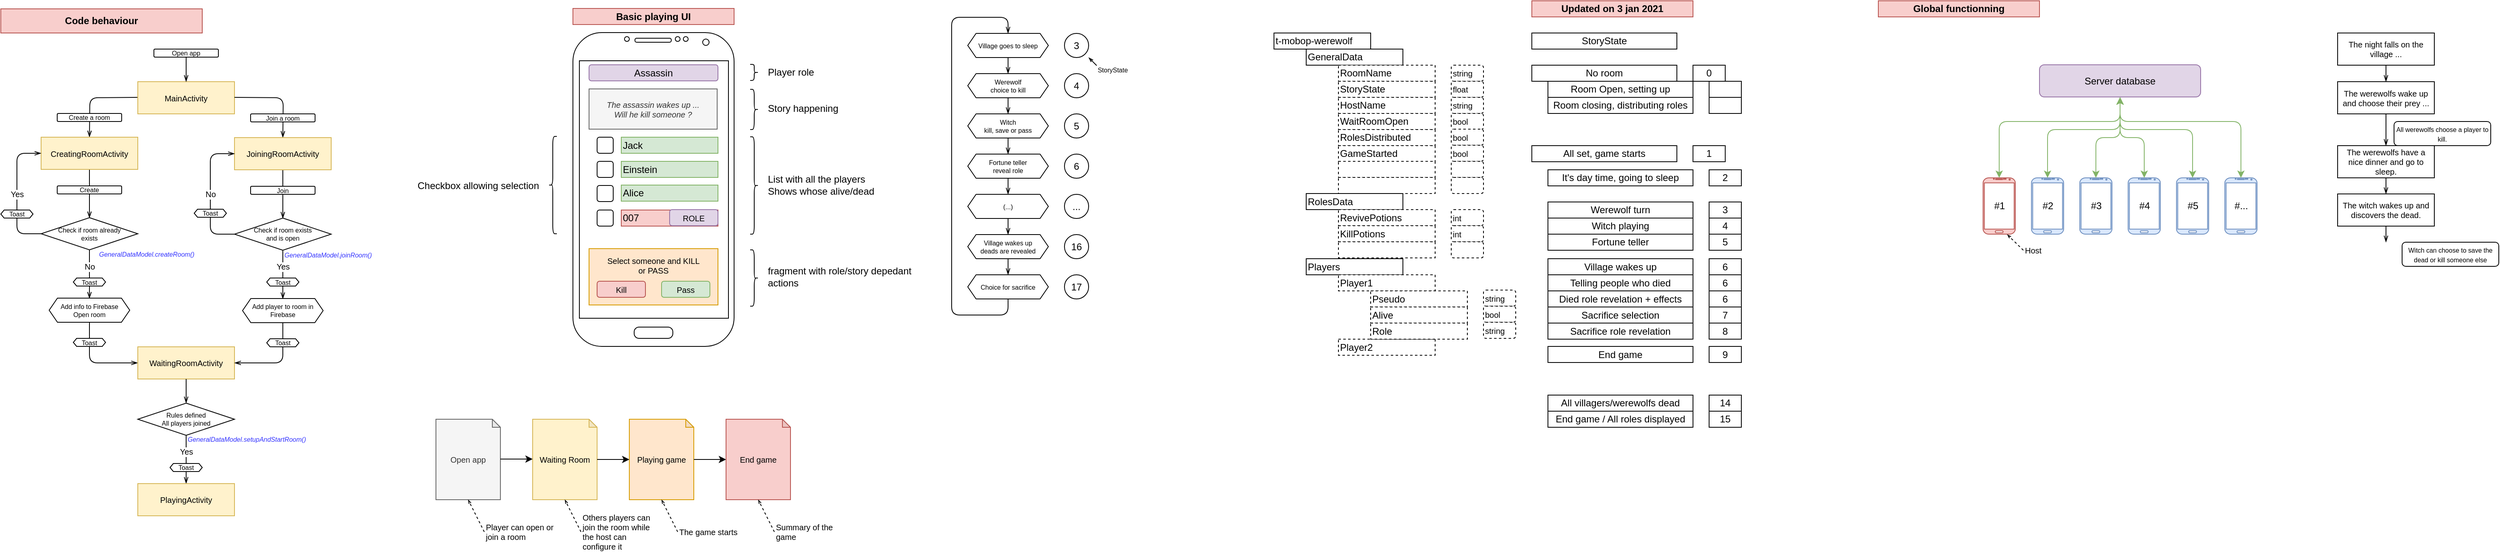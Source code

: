 <mxfile version="12.3.2" type="device" pages="1"><diagram id="DQaIDhGSqZXGHXnhg_7c" name="Page-1"><mxGraphModel dx="510" dy="-431" grid="1" gridSize="10" guides="1" tooltips="1" connect="1" arrows="1" fold="1" page="1" pageScale="1" pageWidth="1169" pageHeight="827" math="0" shadow="0"><root><mxCell id="0"/><mxCell id="1" parent="0"/><mxCell id="uRxb_ke3YkDZkMatHxJX-31" value="t-mobop-werewolf" style="rounded=0;whiteSpace=wrap;html=1;connectable=0;allowArrows=0;align=left;" parent="1" vertex="1"><mxGeometry x="1600" y="880" width="120" height="20" as="geometry"/></mxCell><mxCell id="uRxb_ke3YkDZkMatHxJX-32" value="GeneralData" style="rounded=0;whiteSpace=wrap;html=1;connectable=0;allowArrows=0;align=left;" parent="1" vertex="1"><mxGeometry x="1640" y="900" width="120" height="20" as="geometry"/></mxCell><mxCell id="uRxb_ke3YkDZkMatHxJX-33" value="RoomName" style="rounded=0;whiteSpace=wrap;html=1;connectable=0;allowArrows=0;dashed=1;align=left;" parent="1" vertex="1"><mxGeometry x="1680" y="920" width="120" height="20" as="geometry"/></mxCell><mxCell id="uRxb_ke3YkDZkMatHxJX-34" value="StoryState" style="rounded=0;whiteSpace=wrap;html=1;connectable=0;allowArrows=0;dashed=1;align=left;" parent="1" vertex="1"><mxGeometry x="1680" y="940" width="120" height="20" as="geometry"/></mxCell><mxCell id="uRxb_ke3YkDZkMatHxJX-35" value="Players" style="rounded=0;whiteSpace=wrap;html=1;connectable=0;allowArrows=0;align=left;" parent="1" vertex="1"><mxGeometry x="1640" y="1160.5" width="120" height="20" as="geometry"/></mxCell><mxCell id="uRxb_ke3YkDZkMatHxJX-36" value="Player1" style="rounded=0;whiteSpace=wrap;html=1;connectable=0;allowArrows=0;dashed=1;align=left;" parent="1" vertex="1"><mxGeometry x="1680" y="1180.5" width="120" height="20" as="geometry"/></mxCell><mxCell id="uRxb_ke3YkDZkMatHxJX-37" value="Player2" style="rounded=0;whiteSpace=wrap;html=1;connectable=0;allowArrows=0;dashed=1;align=left;" parent="1" vertex="1"><mxGeometry x="1680" y="1260.5" width="120" height="20" as="geometry"/></mxCell><mxCell id="uRxb_ke3YkDZkMatHxJX-38" value="HostName" style="rounded=0;whiteSpace=wrap;html=1;connectable=0;allowArrows=0;dashed=1;align=left;" parent="1" vertex="1"><mxGeometry x="1680" y="960" width="120" height="20" as="geometry"/></mxCell><mxCell id="uRxb_ke3YkDZkMatHxJX-39" value="WaitRoomOpen" style="rounded=0;whiteSpace=wrap;html=1;connectable=0;allowArrows=0;dashed=1;align=left;" parent="1" vertex="1"><mxGeometry x="1680" y="980" width="120" height="20" as="geometry"/></mxCell><mxCell id="uRxb_ke3YkDZkMatHxJX-40" value="Pseudo" style="rounded=0;whiteSpace=wrap;html=1;connectable=0;allowArrows=0;dashed=1;align=left;" parent="1" vertex="1"><mxGeometry x="1720" y="1200.5" width="120" height="20" as="geometry"/></mxCell><mxCell id="uRxb_ke3YkDZkMatHxJX-41" value="Alive" style="rounded=0;whiteSpace=wrap;html=1;connectable=0;allowArrows=0;dashed=1;align=left;" parent="1" vertex="1"><mxGeometry x="1720" y="1220.5" width="120" height="20" as="geometry"/></mxCell><mxCell id="uRxb_ke3YkDZkMatHxJX-42" value="Role" style="rounded=0;whiteSpace=wrap;html=1;connectable=0;allowArrows=0;dashed=1;align=left;" parent="1" vertex="1"><mxGeometry x="1720" y="1240.5" width="120" height="20" as="geometry"/></mxCell><mxCell id="uRxb_ke3YkDZkMatHxJX-43" value="RolesDistributed" style="rounded=0;whiteSpace=wrap;html=1;connectable=0;allowArrows=0;dashed=1;align=left;" parent="1" vertex="1"><mxGeometry x="1680" y="1000" width="120" height="20" as="geometry"/></mxCell><mxCell id="uRxb_ke3YkDZkMatHxJX-44" value="GameStarted" style="rounded=0;whiteSpace=wrap;html=1;connectable=0;allowArrows=0;dashed=1;align=left;" parent="1" vertex="1"><mxGeometry x="1680" y="1020" width="120" height="20" as="geometry"/></mxCell><mxCell id="uRxb_ke3YkDZkMatHxJX-45" value="" style="rounded=0;whiteSpace=wrap;html=1;connectable=0;allowArrows=0;dashed=1;align=left;" parent="1" vertex="1"><mxGeometry x="1680" y="1039.5" width="120" height="20" as="geometry"/></mxCell><mxCell id="uRxb_ke3YkDZkMatHxJX-46" value="" style="rounded=0;whiteSpace=wrap;html=1;connectable=0;allowArrows=0;dashed=1;align=left;" parent="1" vertex="1"><mxGeometry x="1680" y="1059.5" width="120" height="20" as="geometry"/></mxCell><mxCell id="uRxb_ke3YkDZkMatHxJX-47" value="string" style="rounded=1;whiteSpace=wrap;html=1;fontSize=10;align=left;dashed=1;connectable=0;allowArrows=0;" parent="1" vertex="1"><mxGeometry x="1820" y="920" width="40" height="20" as="geometry"/></mxCell><mxCell id="uRxb_ke3YkDZkMatHxJX-48" value="float" style="rounded=1;whiteSpace=wrap;html=1;fontSize=10;align=left;dashed=1;connectable=0;allowArrows=0;" parent="1" vertex="1"><mxGeometry x="1820" y="940" width="40" height="20" as="geometry"/></mxCell><mxCell id="uRxb_ke3YkDZkMatHxJX-49" value="string" style="rounded=1;whiteSpace=wrap;html=1;fontSize=10;align=left;dashed=1;connectable=0;allowArrows=0;" parent="1" vertex="1"><mxGeometry x="1820" y="960" width="40" height="20" as="geometry"/></mxCell><mxCell id="uRxb_ke3YkDZkMatHxJX-50" value="bool" style="rounded=1;whiteSpace=wrap;html=1;fontSize=10;align=left;dashed=1;connectable=0;allowArrows=0;" parent="1" vertex="1"><mxGeometry x="1820" y="980" width="40" height="20" as="geometry"/></mxCell><mxCell id="uRxb_ke3YkDZkMatHxJX-51" value="bool" style="rounded=1;whiteSpace=wrap;html=1;fontSize=10;align=left;dashed=1;connectable=0;allowArrows=0;" parent="1" vertex="1"><mxGeometry x="1820" y="999.5" width="40" height="20" as="geometry"/></mxCell><mxCell id="uRxb_ke3YkDZkMatHxJX-52" value="bool" style="rounded=1;whiteSpace=wrap;html=1;fontSize=10;align=left;dashed=1;connectable=0;allowArrows=0;" parent="1" vertex="1"><mxGeometry x="1820" y="1019.5" width="40" height="20" as="geometry"/></mxCell><mxCell id="uRxb_ke3YkDZkMatHxJX-53" value="" style="rounded=1;whiteSpace=wrap;html=1;fontSize=10;align=left;dashed=1;connectable=0;allowArrows=0;" parent="1" vertex="1"><mxGeometry x="1820" y="1039.5" width="40" height="20" as="geometry"/></mxCell><mxCell id="uRxb_ke3YkDZkMatHxJX-54" value="" style="rounded=1;whiteSpace=wrap;html=1;fontSize=10;align=left;dashed=1;connectable=0;allowArrows=0;" parent="1" vertex="1"><mxGeometry x="1820" y="1059.5" width="40" height="20" as="geometry"/></mxCell><mxCell id="uRxb_ke3YkDZkMatHxJX-55" value="string" style="rounded=1;whiteSpace=wrap;html=1;fontSize=10;align=left;dashed=1;connectable=0;allowArrows=0;" parent="1" vertex="1"><mxGeometry x="1860" y="1199.5" width="40" height="20" as="geometry"/></mxCell><mxCell id="uRxb_ke3YkDZkMatHxJX-56" value="bool" style="rounded=1;whiteSpace=wrap;html=1;fontSize=10;align=left;dashed=1;connectable=0;allowArrows=0;" parent="1" vertex="1"><mxGeometry x="1860" y="1219.5" width="40" height="20" as="geometry"/></mxCell><mxCell id="uRxb_ke3YkDZkMatHxJX-57" value="string" style="rounded=1;whiteSpace=wrap;html=1;fontSize=10;align=left;dashed=1;connectable=0;allowArrows=0;" parent="1" vertex="1"><mxGeometry x="1860" y="1239.5" width="40" height="20" as="geometry"/></mxCell><mxCell id="uRxb_ke3YkDZkMatHxJX-59" value="RolesData" style="rounded=0;whiteSpace=wrap;html=1;connectable=0;allowArrows=0;align=left;" parent="1" vertex="1"><mxGeometry x="1640" y="1079.5" width="120" height="20" as="geometry"/></mxCell><mxCell id="uRxb_ke3YkDZkMatHxJX-60" value="RevivePotions" style="rounded=0;whiteSpace=wrap;html=1;connectable=0;allowArrows=0;dashed=1;align=left;" parent="1" vertex="1"><mxGeometry x="1680" y="1099.5" width="120" height="20" as="geometry"/></mxCell><mxCell id="uRxb_ke3YkDZkMatHxJX-61" value="KillPotions" style="rounded=0;whiteSpace=wrap;html=1;connectable=0;allowArrows=0;dashed=1;align=left;" parent="1" vertex="1"><mxGeometry x="1680" y="1119.5" width="120" height="20" as="geometry"/></mxCell><mxCell id="uRxb_ke3YkDZkMatHxJX-62" value="" style="rounded=0;whiteSpace=wrap;html=1;connectable=0;allowArrows=0;dashed=1;align=left;" parent="1" vertex="1"><mxGeometry x="1680" y="1139.5" width="120" height="20" as="geometry"/></mxCell><mxCell id="uRxb_ke3YkDZkMatHxJX-64" value="int" style="rounded=1;whiteSpace=wrap;html=1;fontSize=10;align=left;dashed=1;connectable=0;allowArrows=0;" parent="1" vertex="1"><mxGeometry x="1820" y="1099.5" width="40" height="20" as="geometry"/></mxCell><mxCell id="uRxb_ke3YkDZkMatHxJX-65" value="int" style="rounded=1;whiteSpace=wrap;html=1;fontSize=10;align=left;dashed=1;connectable=0;allowArrows=0;" parent="1" vertex="1"><mxGeometry x="1820" y="1119.5" width="40" height="20" as="geometry"/></mxCell><mxCell id="uRxb_ke3YkDZkMatHxJX-66" value="" style="rounded=1;whiteSpace=wrap;html=1;fontSize=10;align=left;dashed=1;connectable=0;allowArrows=0;" parent="1" vertex="1"><mxGeometry x="1820" y="1139.5" width="40" height="20" as="geometry"/></mxCell><mxCell id="qsRmFN55MusP52fm8ERG-2" value="StoryState" style="rounded=0;whiteSpace=wrap;html=1;connectable=0;allowArrows=0;" parent="1" vertex="1"><mxGeometry x="1920" y="880" width="180" height="20" as="geometry"/></mxCell><mxCell id="qsRmFN55MusP52fm8ERG-3" value="0" style="rounded=0;whiteSpace=wrap;html=1;connectable=0;allowArrows=0;" parent="1" vertex="1"><mxGeometry x="2120" y="920" width="40" height="20" as="geometry"/></mxCell><mxCell id="qsRmFN55MusP52fm8ERG-4" value="No room" style="rounded=0;whiteSpace=wrap;html=1;connectable=0;allowArrows=0;" parent="1" vertex="1"><mxGeometry x="1920" y="920" width="180" height="20" as="geometry"/></mxCell><mxCell id="qsRmFN55MusP52fm8ERG-7" value="1" style="rounded=0;whiteSpace=wrap;html=1;connectable=0;allowArrows=0;" parent="1" vertex="1"><mxGeometry x="2120" y="1020" width="40" height="20" as="geometry"/></mxCell><mxCell id="qsRmFN55MusP52fm8ERG-8" value="All set, game starts" style="rounded=0;whiteSpace=wrap;html=1;connectable=0;allowArrows=0;" parent="1" vertex="1"><mxGeometry x="1920" y="1020" width="180" height="20" as="geometry"/></mxCell><mxCell id="qsRmFN55MusP52fm8ERG-9" value="3" style="rounded=0;whiteSpace=wrap;html=1;connectable=0;allowArrows=0;" parent="1" vertex="1"><mxGeometry x="2140" y="1090" width="40" height="20" as="geometry"/></mxCell><mxCell id="qsRmFN55MusP52fm8ERG-10" value="Werewolf turn" style="rounded=0;whiteSpace=wrap;html=1;connectable=0;allowArrows=0;" parent="1" vertex="1"><mxGeometry x="1940" y="1090" width="180" height="20" as="geometry"/></mxCell><mxCell id="qsRmFN55MusP52fm8ERG-11" value="4" style="rounded=0;whiteSpace=wrap;html=1;connectable=0;allowArrows=0;" parent="1" vertex="1"><mxGeometry x="2140" y="1110" width="40" height="20" as="geometry"/></mxCell><mxCell id="qsRmFN55MusP52fm8ERG-12" value="Witch playing" style="rounded=0;whiteSpace=wrap;html=1;connectable=0;allowArrows=0;" parent="1" vertex="1"><mxGeometry x="1940" y="1110" width="180" height="20" as="geometry"/></mxCell><mxCell id="qsRmFN55MusP52fm8ERG-13" value="5" style="rounded=0;whiteSpace=wrap;html=1;connectable=0;allowArrows=0;" parent="1" vertex="1"><mxGeometry x="2140" y="1130" width="40" height="20" as="geometry"/></mxCell><mxCell id="qsRmFN55MusP52fm8ERG-14" value="Fortune teller" style="rounded=0;whiteSpace=wrap;html=1;connectable=0;allowArrows=0;" parent="1" vertex="1"><mxGeometry x="1940" y="1130" width="180" height="20" as="geometry"/></mxCell><mxCell id="qsRmFN55MusP52fm8ERG-19" value="6" style="rounded=0;whiteSpace=wrap;html=1;connectable=0;allowArrows=0;" parent="1" vertex="1"><mxGeometry x="2140" y="1160.5" width="40" height="20" as="geometry"/></mxCell><mxCell id="qsRmFN55MusP52fm8ERG-20" value="Village wakes up" style="rounded=0;whiteSpace=wrap;html=1;connectable=0;allowArrows=0;" parent="1" vertex="1"><mxGeometry x="1940" y="1160.5" width="180" height="20" as="geometry"/></mxCell><mxCell id="qsRmFN55MusP52fm8ERG-21" value="6" style="rounded=0;whiteSpace=wrap;html=1;connectable=0;allowArrows=0;" parent="1" vertex="1"><mxGeometry x="2140" y="1180.5" width="40" height="20" as="geometry"/></mxCell><mxCell id="qsRmFN55MusP52fm8ERG-22" value="Telling people who died" style="rounded=0;whiteSpace=wrap;html=1;connectable=0;allowArrows=0;" parent="1" vertex="1"><mxGeometry x="1940" y="1180.5" width="180" height="20" as="geometry"/></mxCell><mxCell id="qsRmFN55MusP52fm8ERG-23" value="6" style="rounded=0;whiteSpace=wrap;html=1;connectable=0;allowArrows=0;" parent="1" vertex="1"><mxGeometry x="2140" y="1200.5" width="40" height="20" as="geometry"/></mxCell><mxCell id="qsRmFN55MusP52fm8ERG-24" value="Died role revelation + effects" style="rounded=0;whiteSpace=wrap;html=1;connectable=0;allowArrows=0;" parent="1" vertex="1"><mxGeometry x="1940" y="1200.5" width="180" height="20" as="geometry"/></mxCell><mxCell id="qsRmFN55MusP52fm8ERG-25" value="7" style="rounded=0;whiteSpace=wrap;html=1;connectable=0;allowArrows=0;" parent="1" vertex="1"><mxGeometry x="2140" y="1220.5" width="40" height="20" as="geometry"/></mxCell><mxCell id="qsRmFN55MusP52fm8ERG-26" value="Sacrifice selection" style="rounded=0;whiteSpace=wrap;html=1;connectable=0;allowArrows=0;" parent="1" vertex="1"><mxGeometry x="1940" y="1220.5" width="180" height="20" as="geometry"/></mxCell><mxCell id="qsRmFN55MusP52fm8ERG-27" value="8" style="rounded=0;whiteSpace=wrap;html=1;connectable=0;allowArrows=0;" parent="1" vertex="1"><mxGeometry x="2140" y="1240.5" width="40" height="20" as="geometry"/></mxCell><mxCell id="qsRmFN55MusP52fm8ERG-28" value="Sacrifice role revelation" style="rounded=0;whiteSpace=wrap;html=1;connectable=0;allowArrows=0;" parent="1" vertex="1"><mxGeometry x="1940" y="1240.5" width="180" height="20" as="geometry"/></mxCell><mxCell id="qsRmFN55MusP52fm8ERG-29" value="14" style="rounded=0;whiteSpace=wrap;html=1;connectable=0;allowArrows=0;" parent="1" vertex="1"><mxGeometry x="2140" y="1330" width="40" height="20" as="geometry"/></mxCell><mxCell id="qsRmFN55MusP52fm8ERG-30" value="All villagers/werewolfs dead" style="rounded=0;whiteSpace=wrap;html=1;connectable=0;allowArrows=0;" parent="1" vertex="1"><mxGeometry x="1940" y="1330" width="180" height="20" as="geometry"/></mxCell><mxCell id="qsRmFN55MusP52fm8ERG-31" value="15" style="rounded=0;whiteSpace=wrap;html=1;connectable=0;allowArrows=0;" parent="1" vertex="1"><mxGeometry x="2140" y="1350" width="40" height="20" as="geometry"/></mxCell><mxCell id="qsRmFN55MusP52fm8ERG-32" value="End game / All roles displayed" style="rounded=0;whiteSpace=wrap;html=1;connectable=0;allowArrows=0;" parent="1" vertex="1"><mxGeometry x="1940" y="1350" width="180" height="20" as="geometry"/></mxCell><mxCell id="qsRmFN55MusP52fm8ERG-33" value="" style="rounded=0;whiteSpace=wrap;html=1;connectable=0;allowArrows=0;" parent="1" vertex="1"><mxGeometry x="2140" y="940" width="40" height="20" as="geometry"/></mxCell><mxCell id="qsRmFN55MusP52fm8ERG-34" value="Room Open, setting up" style="rounded=0;whiteSpace=wrap;html=1;connectable=0;allowArrows=0;" parent="1" vertex="1"><mxGeometry x="1940" y="940" width="180" height="20" as="geometry"/></mxCell><mxCell id="qsRmFN55MusP52fm8ERG-35" value="" style="rounded=0;whiteSpace=wrap;html=1;connectable=0;allowArrows=0;" parent="1" vertex="1"><mxGeometry x="2140" y="960" width="40" height="20" as="geometry"/></mxCell><mxCell id="qsRmFN55MusP52fm8ERG-36" value="Room closing, distributing roles" style="rounded=0;whiteSpace=wrap;html=1;connectable=0;allowArrows=0;" parent="1" vertex="1"><mxGeometry x="1940" y="960" width="180" height="20" as="geometry"/></mxCell><mxCell id="qsRmFN55MusP52fm8ERG-37" value="2" style="rounded=0;whiteSpace=wrap;html=1;connectable=0;allowArrows=0;" parent="1" vertex="1"><mxGeometry x="2140" y="1050" width="40" height="20" as="geometry"/></mxCell><mxCell id="qsRmFN55MusP52fm8ERG-38" value="It's day time, going to sleep" style="rounded=0;whiteSpace=wrap;html=1;connectable=0;allowArrows=0;" parent="1" vertex="1"><mxGeometry x="1940" y="1050" width="180" height="20" as="geometry"/></mxCell><mxCell id="ZGTDkdYk8JEjdEVZX-YN-1" value="Code behaviour" style="rounded=0;whiteSpace=wrap;html=1;strokeColor=#b85450;fillColor=#f8cecc;fontStyle=1;connectable=0;allowArrows=0;" parent="1" vertex="1"><mxGeometry x="20" y="850" width="250" height="30" as="geometry"/></mxCell><mxCell id="ZGTDkdYk8JEjdEVZX-YN-6" value="" style="endArrow=openThin;html=1;endFill=0;fontSize=10;edgeStyle=orthogonalEdgeStyle;" parent="1" edge="1"><mxGeometry width="50" height="50" relative="1" as="geometry"><mxPoint x="190" y="960" as="sourcePoint"/><mxPoint x="130" y="1009.5" as="targetPoint"/></mxGeometry></mxCell><mxCell id="ZGTDkdYk8JEjdEVZX-YN-7" value="CreatingRoomActivity" style="rounded=0;whiteSpace=wrap;html=1;connectable=0;allowArrows=0;fontSize=10;fillColor=#fff2cc;strokeColor=#d6b656;" parent="1" vertex="1"><mxGeometry x="70" y="1009.5" width="120" height="40" as="geometry"/></mxCell><mxCell id="ZGTDkdYk8JEjdEVZX-YN-10" value="Create a room" style="rounded=1;whiteSpace=wrap;html=1;fontSize=8;connectable=0;allowArrows=0;" parent="1" vertex="1"><mxGeometry x="90" y="980" width="80" height="10" as="geometry"/></mxCell><mxCell id="ZGTDkdYk8JEjdEVZX-YN-11" value="" style="endArrow=openThin;html=1;endFill=0;fontSize=10;" parent="1" edge="1"><mxGeometry width="50" height="50" relative="1" as="geometry"><mxPoint x="130" y="1050" as="sourcePoint"/><mxPoint x="130" y="1110" as="targetPoint"/></mxGeometry></mxCell><mxCell id="ZGTDkdYk8JEjdEVZX-YN-12" value="Create" style="rounded=1;whiteSpace=wrap;html=1;fontSize=8;connectable=0;allowArrows=0;" parent="1" vertex="1"><mxGeometry x="90" y="1070" width="80" height="10" as="geometry"/></mxCell><mxCell id="ZGTDkdYk8JEjdEVZX-YN-13" value="Check if room already&lt;br&gt;exists" style="rhombus;whiteSpace=wrap;html=1;fontSize=8;connectable=0;allowArrows=0;" parent="1" vertex="1"><mxGeometry x="70" y="1109.5" width="120" height="40" as="geometry"/></mxCell><mxCell id="ZGTDkdYk8JEjdEVZX-YN-14" value="Yes" style="endArrow=openThin;html=1;endFill=0;fontSize=10;edgeStyle=orthogonalEdgeStyle;" parent="1" edge="1"><mxGeometry width="50" height="50" relative="1" as="geometry"><mxPoint x="70" y="1129.5" as="sourcePoint"/><mxPoint x="70" y="1029.5" as="targetPoint"/><Array as="points"><mxPoint x="40" y="1129.5"/><mxPoint x="40" y="1029.5"/></Array></mxGeometry></mxCell><mxCell id="ZGTDkdYk8JEjdEVZX-YN-15" value="No" style="endArrow=openThin;html=1;endFill=0;fontSize=10;" parent="1" edge="1"><mxGeometry x="-0.333" width="50" height="50" relative="1" as="geometry"><mxPoint x="130" y="1150" as="sourcePoint"/><mxPoint x="130" y="1210" as="targetPoint"/><mxPoint as="offset"/></mxGeometry></mxCell><mxCell id="ZGTDkdYk8JEjdEVZX-YN-16" value="Add info to Firebase&lt;br&gt;Open room" style="shape=hexagon;perimeter=hexagonPerimeter2;whiteSpace=wrap;html=1;fontSize=8;connectable=0;allowArrows=0;size=0.103;" parent="1" vertex="1"><mxGeometry x="80" y="1209.5" width="100" height="30" as="geometry"/></mxCell><mxCell id="ZGTDkdYk8JEjdEVZX-YN-17" value="" style="endArrow=openThin;html=1;endFill=0;fontSize=10;edgeStyle=orthogonalEdgeStyle;" parent="1" edge="1"><mxGeometry width="50" height="50" relative="1" as="geometry"><mxPoint x="130" y="1239.5" as="sourcePoint"/><mxPoint x="190" y="1290" as="targetPoint"/><Array as="points"><mxPoint x="130" y="1290"/><mxPoint x="190" y="1290"/></Array></mxGeometry></mxCell><mxCell id="ZGTDkdYk8JEjdEVZX-YN-18" value="WaitingRoomActivity" style="rounded=0;whiteSpace=wrap;html=1;connectable=0;allowArrows=0;fontSize=10;fillColor=#fff2cc;strokeColor=#d6b656;" parent="1" vertex="1"><mxGeometry x="190" y="1270" width="120" height="40" as="geometry"/></mxCell><mxCell id="ZGTDkdYk8JEjdEVZX-YN-19" value="MainActivity" style="rounded=0;whiteSpace=wrap;html=1;connectable=0;allowArrows=0;fontSize=10;fillColor=#fff2cc;strokeColor=#d6b656;" parent="1" vertex="1"><mxGeometry x="190" y="940.5" width="120" height="40" as="geometry"/></mxCell><mxCell id="ZGTDkdYk8JEjdEVZX-YN-20" value="" style="endArrow=openThin;html=1;endFill=0;fontSize=10;" parent="1" edge="1"><mxGeometry width="50" height="50" relative="1" as="geometry"><mxPoint x="250" y="910.5" as="sourcePoint"/><mxPoint x="250" y="940.5" as="targetPoint"/></mxGeometry></mxCell><mxCell id="ZGTDkdYk8JEjdEVZX-YN-21" value="" style="endArrow=openThin;html=1;endFill=0;fontSize=10;edgeStyle=orthogonalEdgeStyle;" parent="1" edge="1"><mxGeometry width="50" height="50" relative="1" as="geometry"><mxPoint x="310" y="960" as="sourcePoint"/><mxPoint x="370" y="1010" as="targetPoint"/></mxGeometry></mxCell><mxCell id="ZGTDkdYk8JEjdEVZX-YN-22" value="JoiningRoomActivity" style="rounded=0;whiteSpace=wrap;html=1;connectable=0;allowArrows=0;fontSize=10;fillColor=#fff2cc;strokeColor=#d6b656;" parent="1" vertex="1"><mxGeometry x="310" y="1010" width="120" height="40" as="geometry"/></mxCell><mxCell id="ZGTDkdYk8JEjdEVZX-YN-23" value="Open app" style="rounded=1;whiteSpace=wrap;html=1;fontSize=8;connectable=0;allowArrows=0;" parent="1" vertex="1"><mxGeometry x="210" y="900" width="80" height="10" as="geometry"/></mxCell><mxCell id="ZGTDkdYk8JEjdEVZX-YN-24" value="Join a room" style="rounded=1;whiteSpace=wrap;html=1;fontSize=8;connectable=0;allowArrows=0;" parent="1" vertex="1"><mxGeometry x="330" y="980.5" width="80" height="10" as="geometry"/></mxCell><mxCell id="ZGTDkdYk8JEjdEVZX-YN-25" value="" style="endArrow=openThin;html=1;endFill=0;fontSize=10;" parent="1" edge="1"><mxGeometry width="50" height="50" relative="1" as="geometry"><mxPoint x="370" y="1050.5" as="sourcePoint"/><mxPoint x="370" y="1110.5" as="targetPoint"/></mxGeometry></mxCell><mxCell id="ZGTDkdYk8JEjdEVZX-YN-26" value="Join" style="rounded=1;whiteSpace=wrap;html=1;fontSize=8;connectable=0;allowArrows=0;" parent="1" vertex="1"><mxGeometry x="330" y="1070.5" width="80" height="10" as="geometry"/></mxCell><mxCell id="ZGTDkdYk8JEjdEVZX-YN-27" value="Check if room exists&lt;br&gt;and is open" style="rhombus;whiteSpace=wrap;html=1;fontSize=8;connectable=0;allowArrows=0;" parent="1" vertex="1"><mxGeometry x="310" y="1110" width="120" height="40" as="geometry"/></mxCell><mxCell id="ZGTDkdYk8JEjdEVZX-YN-28" value="No" style="endArrow=openThin;html=1;endFill=0;fontSize=10;edgeStyle=orthogonalEdgeStyle;" parent="1" edge="1"><mxGeometry width="50" height="50" relative="1" as="geometry"><mxPoint x="310.2" y="1130" as="sourcePoint"/><mxPoint x="310.2" y="1030" as="targetPoint"/><Array as="points"><mxPoint x="280" y="1130"/><mxPoint x="280" y="1030"/></Array></mxGeometry></mxCell><mxCell id="ZGTDkdYk8JEjdEVZX-YN-29" value="Yes" style="endArrow=openThin;html=1;endFill=0;fontSize=10;" parent="1" edge="1"><mxGeometry x="-0.35" width="50" height="50" relative="1" as="geometry"><mxPoint x="370" y="1150.5" as="sourcePoint"/><mxPoint x="370" y="1210.5" as="targetPoint"/><mxPoint as="offset"/></mxGeometry></mxCell><mxCell id="ZGTDkdYk8JEjdEVZX-YN-30" value="Add player to room in Firebase" style="shape=hexagon;perimeter=hexagonPerimeter2;whiteSpace=wrap;html=1;fontSize=8;connectable=0;allowArrows=0;size=0.103;" parent="1" vertex="1"><mxGeometry x="320" y="1210" width="100" height="30" as="geometry"/></mxCell><mxCell id="ZGTDkdYk8JEjdEVZX-YN-31" value="" style="endArrow=openThin;html=1;endFill=0;fontSize=10;edgeStyle=orthogonalEdgeStyle;" parent="1" edge="1"><mxGeometry width="50" height="50" relative="1" as="geometry"><mxPoint x="370" y="1239.5" as="sourcePoint"/><mxPoint x="310" y="1290" as="targetPoint"/><Array as="points"><mxPoint x="370" y="1290"/><mxPoint x="310" y="1290"/></Array></mxGeometry></mxCell><mxCell id="ZGTDkdYk8JEjdEVZX-YN-37" value="Toast" style="shape=hexagon;perimeter=hexagonPerimeter2;whiteSpace=wrap;html=1;fontSize=8;connectable=0;allowArrows=0;size=0.103;" parent="1" vertex="1"><mxGeometry x="260" y="1099" width="40" height="10" as="geometry"/></mxCell><mxCell id="ZGTDkdYk8JEjdEVZX-YN-38" value="Toast" style="shape=hexagon;perimeter=hexagonPerimeter2;whiteSpace=wrap;html=1;fontSize=8;connectable=0;allowArrows=0;size=0.103;" parent="1" vertex="1"><mxGeometry x="20" y="1100" width="40" height="10" as="geometry"/></mxCell><mxCell id="ZGTDkdYk8JEjdEVZX-YN-39" value="Toast" style="shape=hexagon;perimeter=hexagonPerimeter2;whiteSpace=wrap;html=1;fontSize=8;connectable=0;allowArrows=0;size=0.103;" parent="1" vertex="1"><mxGeometry x="110" y="1259.5" width="40" height="10" as="geometry"/></mxCell><mxCell id="ZGTDkdYk8JEjdEVZX-YN-40" value="Toast" style="shape=hexagon;perimeter=hexagonPerimeter2;whiteSpace=wrap;html=1;fontSize=8;connectable=0;allowArrows=0;size=0.103;" parent="1" vertex="1"><mxGeometry x="350" y="1260" width="40" height="10" as="geometry"/></mxCell><mxCell id="ZGTDkdYk8JEjdEVZX-YN-41" value="GeneralDataModel.createRoom()" style="text;html=1;strokeColor=none;fillColor=none;align=left;verticalAlign=middle;whiteSpace=wrap;rounded=0;fontSize=8;fontStyle=2;fontColor=#3333FF;connectable=0;allowArrows=0;" parent="1" vertex="1"><mxGeometry x="140" y="1150" width="130" height="10" as="geometry"/></mxCell><mxCell id="ZGTDkdYk8JEjdEVZX-YN-42" value="GeneralDataModel.joinRoom()" style="text;html=1;strokeColor=none;fillColor=none;align=left;verticalAlign=middle;whiteSpace=wrap;rounded=0;fontSize=8;fontStyle=2;fontColor=#3333FF;connectable=0;allowArrows=0;" parent="1" vertex="1"><mxGeometry x="370" y="1150.5" width="130" height="10" as="geometry"/></mxCell><mxCell id="CiBbSyaNpU-gaZqGkFVs-16" value="Basic playing UI" style="rounded=0;whiteSpace=wrap;html=1;strokeColor=#b85450;fillColor=#f8cecc;fontStyle=1;connectable=0;allowArrows=0;" parent="1" vertex="1"><mxGeometry x="730" y="849.5" width="200" height="20" as="geometry"/></mxCell><mxCell id="CiBbSyaNpU-gaZqGkFVs-17" value="" style="verticalLabelPosition=bottom;verticalAlign=top;html=1;shadow=0;dashed=0;strokeWidth=1;shape=mxgraph.android.phone2;strokeColor=#000000;connectable=0;allowArrows=0;" parent="1" vertex="1"><mxGeometry x="730" y="879.5" width="200" height="390" as="geometry"/></mxCell><mxCell id="CiBbSyaNpU-gaZqGkFVs-18" value="Assassin" style="rounded=1;whiteSpace=wrap;html=1;fillColor=#e1d5e7;strokeColor=#9673a6;connectable=0;allowArrows=0;" parent="1" vertex="1"><mxGeometry x="750" y="919.5" width="160" height="20" as="geometry"/></mxCell><mxCell id="CiBbSyaNpU-gaZqGkFVs-19" value="The assassin wakes up ...&lt;br&gt;Will he kill someone ?" style="rounded=0;whiteSpace=wrap;html=1;strokeColor=#666666;fontStyle=2;fillColor=#f5f5f5;fontColor=#333333;connectable=0;allowArrows=0;fontSize=10;" parent="1" vertex="1"><mxGeometry x="750" y="949.5" width="159" height="50" as="geometry"/></mxCell><mxCell id="CiBbSyaNpU-gaZqGkFVs-21" value="" style="rounded=1;whiteSpace=wrap;html=1;connectable=0;allowArrows=0;" parent="1" vertex="1"><mxGeometry x="760" y="1009.5" width="20" height="20" as="geometry"/></mxCell><mxCell id="CiBbSyaNpU-gaZqGkFVs-22" value="Jack" style="text;html=1;strokeColor=#82b366;fillColor=#d5e8d4;align=left;verticalAlign=middle;whiteSpace=wrap;rounded=0;connectable=0;allowArrows=0;" parent="1" vertex="1"><mxGeometry x="790" y="1009.5" width="120" height="20" as="geometry"/></mxCell><mxCell id="CiBbSyaNpU-gaZqGkFVs-23" value="" style="rounded=1;whiteSpace=wrap;html=1;connectable=0;allowArrows=0;" parent="1" vertex="1"><mxGeometry x="760" y="1039.5" width="20" height="20" as="geometry"/></mxCell><mxCell id="CiBbSyaNpU-gaZqGkFVs-24" value="Einstein" style="text;html=1;strokeColor=#82b366;fillColor=#d5e8d4;align=left;verticalAlign=middle;whiteSpace=wrap;rounded=0;connectable=0;allowArrows=0;" parent="1" vertex="1"><mxGeometry x="790" y="1039.5" width="120" height="20" as="geometry"/></mxCell><mxCell id="CiBbSyaNpU-gaZqGkFVs-25" value="" style="rounded=1;whiteSpace=wrap;html=1;connectable=0;allowArrows=0;" parent="1" vertex="1"><mxGeometry x="760" y="1069.5" width="20" height="20" as="geometry"/></mxCell><mxCell id="CiBbSyaNpU-gaZqGkFVs-26" value="Alice" style="text;html=1;strokeColor=#82b366;fillColor=#d5e8d4;align=left;verticalAlign=middle;whiteSpace=wrap;rounded=0;connectable=0;allowArrows=0;" parent="1" vertex="1"><mxGeometry x="790" y="1069" width="120" height="20" as="geometry"/></mxCell><mxCell id="CiBbSyaNpU-gaZqGkFVs-27" value="List with all the players&lt;br&gt;Shows whose alive/dead" style="rounded=0;whiteSpace=wrap;html=1;strokeColor=none;connectable=0;allowArrows=0;align=left;" parent="1" vertex="1"><mxGeometry x="970" y="1049.5" width="190" height="39" as="geometry"/></mxCell><mxCell id="CiBbSyaNpU-gaZqGkFVs-28" value="" style="shape=curlyBracket;whiteSpace=wrap;html=1;rounded=1;strokeColor=#000000;direction=west;connectable=0;allowArrows=0;" parent="1" vertex="1"><mxGeometry x="950" y="1009" width="10" height="121" as="geometry"/></mxCell><mxCell id="CiBbSyaNpU-gaZqGkFVs-29" value="" style="shape=curlyBracket;whiteSpace=wrap;html=1;rounded=1;strokeColor=#000000;direction=west;connectable=0;allowArrows=0;" parent="1" vertex="1"><mxGeometry x="950" y="1149.5" width="10" height="70" as="geometry"/></mxCell><mxCell id="CiBbSyaNpU-gaZqGkFVs-30" value="fragment with role/story depedant actions" style="rounded=0;whiteSpace=wrap;html=1;strokeColor=none;connectable=0;allowArrows=0;align=left;" parent="1" vertex="1"><mxGeometry x="970" y="1158.5" width="190" height="49" as="geometry"/></mxCell><mxCell id="CiBbSyaNpU-gaZqGkFVs-31" value="" style="shape=curlyBracket;whiteSpace=wrap;html=1;rounded=1;strokeColor=#000000;direction=west;connectable=0;allowArrows=0;" parent="1" vertex="1"><mxGeometry x="950" y="919" width="10" height="20" as="geometry"/></mxCell><mxCell id="CiBbSyaNpU-gaZqGkFVs-32" value="" style="shape=curlyBracket;whiteSpace=wrap;html=1;rounded=1;strokeColor=#000000;direction=west;connectable=0;allowArrows=0;" parent="1" vertex="1"><mxGeometry x="950" y="950" width="10" height="50" as="geometry"/></mxCell><mxCell id="CiBbSyaNpU-gaZqGkFVs-33" value="Player role" style="rounded=0;whiteSpace=wrap;html=1;strokeColor=none;connectable=0;allowArrows=0;align=left;" parent="1" vertex="1"><mxGeometry x="970" y="919" width="190" height="20" as="geometry"/></mxCell><mxCell id="CiBbSyaNpU-gaZqGkFVs-34" value="Story happening" style="rounded=0;whiteSpace=wrap;html=1;strokeColor=none;connectable=0;allowArrows=0;align=left;" parent="1" vertex="1"><mxGeometry x="970" y="949" width="190" height="50" as="geometry"/></mxCell><mxCell id="CiBbSyaNpU-gaZqGkFVs-35" value="" style="rounded=1;whiteSpace=wrap;html=1;connectable=0;allowArrows=0;" parent="1" vertex="1"><mxGeometry x="760" y="1100" width="20" height="20" as="geometry"/></mxCell><mxCell id="CiBbSyaNpU-gaZqGkFVs-36" value="007" style="text;html=1;strokeColor=#b85450;fillColor=#f8cecc;align=left;verticalAlign=middle;whiteSpace=wrap;rounded=0;connectable=0;allowArrows=0;" parent="1" vertex="1"><mxGeometry x="790" y="1100" width="120" height="20" as="geometry"/></mxCell><mxCell id="CiBbSyaNpU-gaZqGkFVs-37" value="" style="shape=curlyBracket;whiteSpace=wrap;html=1;rounded=1;strokeColor=#000000;direction=east;connectable=0;allowArrows=0;" parent="1" vertex="1"><mxGeometry x="700" y="1008.5" width="10" height="121" as="geometry"/></mxCell><mxCell id="CiBbSyaNpU-gaZqGkFVs-38" value="Checkbox allowing selection" style="rounded=0;whiteSpace=wrap;html=1;strokeColor=none;connectable=0;allowArrows=0;align=right;" parent="1" vertex="1"><mxGeometry x="500" y="1049.5" width="190" height="41" as="geometry"/></mxCell><mxCell id="CiBbSyaNpU-gaZqGkFVs-39" value="Village goes to sleep" style="shape=hexagon;perimeter=hexagonPerimeter2;whiteSpace=wrap;html=1;fontSize=8;connectable=0;allowArrows=0;size=0.103;" parent="1" vertex="1"><mxGeometry x="1220" y="880.5" width="100" height="30" as="geometry"/></mxCell><mxCell id="CiBbSyaNpU-gaZqGkFVs-40" value="" style="endArrow=openThin;html=1;endFill=0;fontSize=10;" parent="1" edge="1"><mxGeometry width="50" height="50" relative="1" as="geometry"><mxPoint x="1270" y="910.5" as="sourcePoint"/><mxPoint x="1270" y="930.5" as="targetPoint"/></mxGeometry></mxCell><mxCell id="CiBbSyaNpU-gaZqGkFVs-41" value="Werewolf&lt;br&gt;choice to kill" style="shape=hexagon;perimeter=hexagonPerimeter2;whiteSpace=wrap;html=1;fontSize=8;connectable=0;allowArrows=0;size=0.103;" parent="1" vertex="1"><mxGeometry x="1220" y="930.5" width="100" height="30" as="geometry"/></mxCell><mxCell id="CiBbSyaNpU-gaZqGkFVs-42" value="" style="endArrow=openThin;html=1;endFill=0;fontSize=10;" parent="1" edge="1"><mxGeometry width="50" height="50" relative="1" as="geometry"><mxPoint x="1270" y="960.5" as="sourcePoint"/><mxPoint x="1270" y="980.5" as="targetPoint"/></mxGeometry></mxCell><mxCell id="CiBbSyaNpU-gaZqGkFVs-43" value="Witch&lt;br&gt;kill, save or pass" style="shape=hexagon;perimeter=hexagonPerimeter2;whiteSpace=wrap;html=1;fontSize=8;connectable=0;allowArrows=0;size=0.103;" parent="1" vertex="1"><mxGeometry x="1220" y="980.5" width="100" height="30" as="geometry"/></mxCell><mxCell id="CiBbSyaNpU-gaZqGkFVs-44" value="" style="endArrow=openThin;html=1;endFill=0;fontSize=10;" parent="1" edge="1"><mxGeometry width="50" height="50" relative="1" as="geometry"><mxPoint x="1270" y="1010.5" as="sourcePoint"/><mxPoint x="1270" y="1030.5" as="targetPoint"/></mxGeometry></mxCell><mxCell id="CiBbSyaNpU-gaZqGkFVs-45" value="Fortune teller&lt;br&gt;reveal role" style="shape=hexagon;perimeter=hexagonPerimeter2;whiteSpace=wrap;html=1;fontSize=8;connectable=0;allowArrows=0;size=0.103;" parent="1" vertex="1"><mxGeometry x="1220" y="1030.5" width="100" height="30" as="geometry"/></mxCell><mxCell id="CiBbSyaNpU-gaZqGkFVs-46" value="" style="endArrow=openThin;html=1;endFill=0;fontSize=10;" parent="1" edge="1"><mxGeometry width="50" height="50" relative="1" as="geometry"><mxPoint x="1270" y="1060.5" as="sourcePoint"/><mxPoint x="1270" y="1080.5" as="targetPoint"/></mxGeometry></mxCell><mxCell id="CiBbSyaNpU-gaZqGkFVs-47" value="(...)" style="shape=hexagon;perimeter=hexagonPerimeter2;whiteSpace=wrap;html=1;fontSize=8;connectable=0;allowArrows=0;size=0.103;" parent="1" vertex="1"><mxGeometry x="1220" y="1080.5" width="100" height="30" as="geometry"/></mxCell><mxCell id="CiBbSyaNpU-gaZqGkFVs-48" value="" style="endArrow=openThin;html=1;endFill=0;fontSize=10;" parent="1" edge="1"><mxGeometry width="50" height="50" relative="1" as="geometry"><mxPoint x="1270" y="1110.5" as="sourcePoint"/><mxPoint x="1270" y="1130.5" as="targetPoint"/></mxGeometry></mxCell><mxCell id="CiBbSyaNpU-gaZqGkFVs-49" value="Village wakes up&lt;br&gt;deads are revealed" style="shape=hexagon;perimeter=hexagonPerimeter2;whiteSpace=wrap;html=1;fontSize=8;connectable=0;allowArrows=0;size=0.103;" parent="1" vertex="1"><mxGeometry x="1220" y="1130.5" width="100" height="30" as="geometry"/></mxCell><mxCell id="CiBbSyaNpU-gaZqGkFVs-50" value="" style="endArrow=openThin;html=1;endFill=0;fontSize=10;edgeStyle=orthogonalEdgeStyle;" parent="1" edge="1"><mxGeometry width="50" height="50" relative="1" as="geometry"><mxPoint x="1270" y="1210.5" as="sourcePoint"/><mxPoint x="1270" y="880.5" as="targetPoint"/><Array as="points"><mxPoint x="1270" y="1230.5"/><mxPoint x="1200" y="1230.5"/><mxPoint x="1200" y="860.5"/><mxPoint x="1270" y="860.5"/></Array></mxGeometry></mxCell><mxCell id="CiBbSyaNpU-gaZqGkFVs-51" value="3" style="ellipse;whiteSpace=wrap;html=1;aspect=fixed;connectable=0;allowArrows=0;" parent="1" vertex="1"><mxGeometry x="1340" y="880.5" width="30" height="30" as="geometry"/></mxCell><mxCell id="CiBbSyaNpU-gaZqGkFVs-52" value="4" style="ellipse;whiteSpace=wrap;html=1;aspect=fixed;connectable=0;allowArrows=0;" parent="1" vertex="1"><mxGeometry x="1340" y="930.5" width="30" height="30" as="geometry"/></mxCell><mxCell id="CiBbSyaNpU-gaZqGkFVs-53" value="5" style="ellipse;whiteSpace=wrap;html=1;aspect=fixed;connectable=0;allowArrows=0;" parent="1" vertex="1"><mxGeometry x="1340" y="980.5" width="30" height="30" as="geometry"/></mxCell><mxCell id="CiBbSyaNpU-gaZqGkFVs-54" value="6" style="ellipse;whiteSpace=wrap;html=1;aspect=fixed;connectable=0;allowArrows=0;" parent="1" vertex="1"><mxGeometry x="1340" y="1030.5" width="30" height="30" as="geometry"/></mxCell><mxCell id="CiBbSyaNpU-gaZqGkFVs-55" value="" style="endArrow=openThin;html=1;endFill=0;fontSize=10;endSize=4;" parent="1" edge="1"><mxGeometry width="50" height="50" relative="1" as="geometry"><mxPoint x="1380" y="920.5" as="sourcePoint"/><mxPoint x="1370" y="910.5" as="targetPoint"/></mxGeometry></mxCell><mxCell id="CiBbSyaNpU-gaZqGkFVs-56" value="StoryState" style="text;html=1;strokeColor=none;fillColor=none;align=center;verticalAlign=middle;whiteSpace=wrap;rounded=0;connectable=0;allowArrows=0;arcSize=12;fontSize=8;" parent="1" vertex="1"><mxGeometry x="1380" y="920.5" width="40" height="10" as="geometry"/></mxCell><mxCell id="CiBbSyaNpU-gaZqGkFVs-57" value="..." style="ellipse;whiteSpace=wrap;html=1;aspect=fixed;connectable=0;allowArrows=0;" parent="1" vertex="1"><mxGeometry x="1340" y="1080.5" width="30" height="30" as="geometry"/></mxCell><mxCell id="CiBbSyaNpU-gaZqGkFVs-58" value="16" style="ellipse;whiteSpace=wrap;html=1;aspect=fixed;connectable=0;allowArrows=0;" parent="1" vertex="1"><mxGeometry x="1340" y="1130.5" width="30" height="30" as="geometry"/></mxCell><mxCell id="CiBbSyaNpU-gaZqGkFVs-59" value="" style="endArrow=openThin;html=1;endFill=0;fontSize=10;" parent="1" edge="1"><mxGeometry width="50" height="50" relative="1" as="geometry"><mxPoint x="1270" y="1160.5" as="sourcePoint"/><mxPoint x="1270" y="1180.5" as="targetPoint"/></mxGeometry></mxCell><mxCell id="CiBbSyaNpU-gaZqGkFVs-60" value="Choice for sacrifice" style="shape=hexagon;perimeter=hexagonPerimeter2;whiteSpace=wrap;html=1;fontSize=8;connectable=0;allowArrows=0;size=0.103;" parent="1" vertex="1"><mxGeometry x="1220" y="1180.5" width="100" height="30" as="geometry"/></mxCell><mxCell id="CiBbSyaNpU-gaZqGkFVs-61" value="17" style="ellipse;whiteSpace=wrap;html=1;aspect=fixed;connectable=0;allowArrows=0;" parent="1" vertex="1"><mxGeometry x="1340" y="1180.5" width="30" height="30" as="geometry"/></mxCell><mxCell id="CiBbSyaNpU-gaZqGkFVs-65" value="" style="endArrow=openThin;html=1;endFill=0;fontSize=10;" parent="1" edge="1"><mxGeometry width="50" height="50" relative="1" as="geometry"><mxPoint x="250" y="1310" as="sourcePoint"/><mxPoint x="250" y="1340" as="targetPoint"/></mxGeometry></mxCell><mxCell id="CiBbSyaNpU-gaZqGkFVs-66" value="Rules defined&lt;br&gt;All players joined" style="rhombus;whiteSpace=wrap;html=1;fontSize=8;connectable=0;allowArrows=0;" parent="1" vertex="1"><mxGeometry x="190" y="1340" width="120" height="40" as="geometry"/></mxCell><mxCell id="CiBbSyaNpU-gaZqGkFVs-67" value="Yes" style="endArrow=openThin;html=1;endFill=0;fontSize=10;" parent="1" edge="1"><mxGeometry x="-0.333" width="50" height="50" relative="1" as="geometry"><mxPoint x="250" y="1380" as="sourcePoint"/><mxPoint x="250" y="1440" as="targetPoint"/><mxPoint as="offset"/></mxGeometry></mxCell><mxCell id="CiBbSyaNpU-gaZqGkFVs-68" value="PlayingActivity" style="rounded=0;whiteSpace=wrap;html=1;connectable=0;allowArrows=0;fontSize=10;fillColor=#fff2cc;strokeColor=#d6b656;" parent="1" vertex="1"><mxGeometry x="190" y="1440" width="120" height="40" as="geometry"/></mxCell><mxCell id="CiBbSyaNpU-gaZqGkFVs-69" value="GeneralDataModel.setupAndStartRoom()" style="text;html=1;strokeColor=none;fillColor=none;align=left;verticalAlign=middle;whiteSpace=wrap;rounded=0;fontSize=8;fontStyle=2;fontColor=#3333FF;connectable=0;allowArrows=0;" parent="1" vertex="1"><mxGeometry x="250" y="1380" width="150" height="10" as="geometry"/></mxCell><mxCell id="CiBbSyaNpU-gaZqGkFVs-70" value="Toast" style="shape=hexagon;perimeter=hexagonPerimeter2;whiteSpace=wrap;html=1;fontSize=8;connectable=0;allowArrows=0;size=0.103;" parent="1" vertex="1"><mxGeometry x="110" y="1184.5" width="40" height="10" as="geometry"/></mxCell><mxCell id="CiBbSyaNpU-gaZqGkFVs-71" value="Toast" style="shape=hexagon;perimeter=hexagonPerimeter2;whiteSpace=wrap;html=1;fontSize=8;connectable=0;allowArrows=0;size=0.103;" parent="1" vertex="1"><mxGeometry x="350" y="1184.5" width="40" height="10" as="geometry"/></mxCell><mxCell id="CiBbSyaNpU-gaZqGkFVs-72" value="Toast" style="shape=hexagon;perimeter=hexagonPerimeter2;whiteSpace=wrap;html=1;fontSize=8;connectable=0;allowArrows=0;size=0.103;" parent="1" vertex="1"><mxGeometry x="230" y="1415" width="40" height="10" as="geometry"/></mxCell><mxCell id="BOVfNr2yQxW23kv-hdBU-1" value="Server database" style="rounded=1;whiteSpace=wrap;html=1;connectable=0;allowArrows=0;fillColor=#e1d5e7;strokeColor=#9673a6;" parent="1" vertex="1"><mxGeometry x="2550" y="919.5" width="200" height="40" as="geometry"/></mxCell><mxCell id="BOVfNr2yQxW23kv-hdBU-2" value="Global functionning" style="rounded=0;whiteSpace=wrap;html=1;strokeColor=#b85450;fillColor=#f8cecc;fontStyle=1;connectable=0;allowArrows=0;" parent="1" vertex="1"><mxGeometry x="2350" y="840" width="200" height="20" as="geometry"/></mxCell><mxCell id="BOVfNr2yQxW23kv-hdBU-4" value="#1" style="verticalLabelPosition=middle;verticalAlign=middle;html=1;shadow=0;dashed=0;strokeWidth=1;shape=mxgraph.android.phone2;strokeColor=#b85450;connectable=0;allowArrows=0;fillColor=#f8cecc;labelPosition=center;align=center;" parent="1" vertex="1"><mxGeometry x="2480" y="1060" width="40" height="70" as="geometry"/></mxCell><mxCell id="BOVfNr2yQxW23kv-hdBU-8" value="#2" style="verticalLabelPosition=middle;verticalAlign=middle;html=1;shadow=0;dashed=0;strokeWidth=1;shape=mxgraph.android.phone2;strokeColor=#6c8ebf;connectable=0;allowArrows=0;fillColor=#dae8fc;labelPosition=center;align=center;" parent="1" vertex="1"><mxGeometry x="2540" y="1060" width="40" height="70" as="geometry"/></mxCell><mxCell id="BOVfNr2yQxW23kv-hdBU-9" value="#3" style="verticalLabelPosition=middle;verticalAlign=middle;html=1;shadow=0;dashed=0;strokeWidth=1;shape=mxgraph.android.phone2;strokeColor=#6c8ebf;connectable=0;allowArrows=0;fillColor=#dae8fc;labelPosition=center;align=center;" parent="1" vertex="1"><mxGeometry x="2600" y="1060" width="40" height="70" as="geometry"/></mxCell><mxCell id="BOVfNr2yQxW23kv-hdBU-10" value="#4" style="verticalLabelPosition=middle;verticalAlign=middle;html=1;shadow=0;dashed=0;strokeWidth=1;shape=mxgraph.android.phone2;strokeColor=#6c8ebf;connectable=0;allowArrows=0;fillColor=#dae8fc;labelPosition=center;align=center;" parent="1" vertex="1"><mxGeometry x="2660" y="1060" width="40" height="70" as="geometry"/></mxCell><mxCell id="BOVfNr2yQxW23kv-hdBU-11" value="#5" style="verticalLabelPosition=middle;verticalAlign=middle;html=1;shadow=0;dashed=0;strokeWidth=1;shape=mxgraph.android.phone2;strokeColor=#6c8ebf;connectable=0;allowArrows=0;fillColor=#dae8fc;labelPosition=center;align=center;" parent="1" vertex="1"><mxGeometry x="2720" y="1060" width="40" height="70" as="geometry"/></mxCell><mxCell id="BOVfNr2yQxW23kv-hdBU-12" value="#..." style="verticalLabelPosition=middle;verticalAlign=middle;html=1;shadow=0;dashed=0;strokeWidth=1;shape=mxgraph.android.phone2;strokeColor=#6c8ebf;connectable=0;allowArrows=0;fillColor=#dae8fc;labelPosition=center;align=center;" parent="1" vertex="1"><mxGeometry x="2780" y="1060" width="40" height="70" as="geometry"/></mxCell><mxCell id="3IhCBqZlvmVOo-xjzAZ2-1" value="Open app" style="shape=note;whiteSpace=wrap;html=1;backgroundOutline=1;darkOpacity=0.05;size=10;connectable=0;allowArrows=0;fontSize=10;fillColor=#f5f5f5;strokeColor=#666666;fontColor=#333333;" parent="1" vertex="1"><mxGeometry x="560" y="1360" width="80" height="100" as="geometry"/></mxCell><mxCell id="3IhCBqZlvmVOo-xjzAZ2-2" value="Waiting Room" style="shape=note;whiteSpace=wrap;html=1;backgroundOutline=1;darkOpacity=0.05;size=10;connectable=0;allowArrows=0;fontSize=10;fillColor=#fff2cc;strokeColor=#d6b656;" parent="1" vertex="1"><mxGeometry x="680" y="1360" width="80" height="100" as="geometry"/></mxCell><mxCell id="3IhCBqZlvmVOo-xjzAZ2-3" value="Playing game" style="shape=note;whiteSpace=wrap;html=1;backgroundOutline=1;darkOpacity=0.05;size=10;connectable=0;allowArrows=0;fontSize=10;fillColor=#ffe6cc;strokeColor=#d79b00;" parent="1" vertex="1"><mxGeometry x="800" y="1360" width="80" height="100" as="geometry"/></mxCell><mxCell id="3IhCBqZlvmVOo-xjzAZ2-4" value="End game" style="shape=note;whiteSpace=wrap;html=1;backgroundOutline=1;darkOpacity=0.05;size=10;connectable=0;allowArrows=0;fontSize=10;fillColor=#f8cecc;strokeColor=#b85450;" parent="1" vertex="1"><mxGeometry x="920" y="1360" width="80" height="100" as="geometry"/></mxCell><mxCell id="3IhCBqZlvmVOo-xjzAZ2-5" value="" style="endArrow=classic;html=1;fontSize=10;" parent="1" edge="1"><mxGeometry width="50" height="50" relative="1" as="geometry"><mxPoint x="640" y="1409.5" as="sourcePoint"/><mxPoint x="680" y="1409.5" as="targetPoint"/></mxGeometry></mxCell><mxCell id="3IhCBqZlvmVOo-xjzAZ2-6" value="" style="endArrow=classic;html=1;fontSize=10;" parent="1" edge="1"><mxGeometry width="50" height="50" relative="1" as="geometry"><mxPoint x="760" y="1410" as="sourcePoint"/><mxPoint x="800" y="1410" as="targetPoint"/></mxGeometry></mxCell><mxCell id="3IhCBqZlvmVOo-xjzAZ2-7" value="" style="endArrow=classic;html=1;fontSize=10;" parent="1" edge="1"><mxGeometry width="50" height="50" relative="1" as="geometry"><mxPoint x="880" y="1410" as="sourcePoint"/><mxPoint x="920" y="1410" as="targetPoint"/></mxGeometry></mxCell><mxCell id="3IhCBqZlvmVOo-xjzAZ2-8" value="" style="endArrow=openThin;html=1;fontSize=10;endSize=3;endFill=0;dashed=1;" parent="1" edge="1"><mxGeometry width="50" height="50" relative="1" as="geometry"><mxPoint x="620" y="1500" as="sourcePoint"/><mxPoint x="600" y="1460" as="targetPoint"/></mxGeometry></mxCell><mxCell id="3IhCBqZlvmVOo-xjzAZ2-9" value="Player can open or join a room" style="text;html=1;strokeColor=none;fillColor=none;align=left;verticalAlign=middle;whiteSpace=wrap;rounded=0;fontSize=10;connectable=0;allowArrows=0;" parent="1" vertex="1"><mxGeometry x="620" y="1490" width="100" height="20" as="geometry"/></mxCell><mxCell id="3IhCBqZlvmVOo-xjzAZ2-10" value="" style="endArrow=openThin;html=1;fontSize=10;endSize=3;endFill=0;dashed=1;" parent="1" edge="1"><mxGeometry width="50" height="50" relative="1" as="geometry"><mxPoint x="740" y="1500" as="sourcePoint"/><mxPoint x="720" y="1460" as="targetPoint"/></mxGeometry></mxCell><mxCell id="3IhCBqZlvmVOo-xjzAZ2-12" value="Others players can join the room while the host can configure it" style="text;html=1;strokeColor=none;fillColor=none;align=left;verticalAlign=middle;whiteSpace=wrap;rounded=0;fontSize=10;connectable=0;allowArrows=0;" parent="1" vertex="1"><mxGeometry x="740" y="1490" width="100" height="20" as="geometry"/></mxCell><mxCell id="3IhCBqZlvmVOo-xjzAZ2-13" value="" style="endArrow=openThin;html=1;fontSize=10;endSize=3;endFill=0;dashed=1;" parent="1" edge="1"><mxGeometry width="50" height="50" relative="1" as="geometry"><mxPoint x="860" y="1500" as="sourcePoint"/><mxPoint x="840" y="1460" as="targetPoint"/></mxGeometry></mxCell><mxCell id="3IhCBqZlvmVOo-xjzAZ2-14" value="The game starts" style="text;html=1;strokeColor=none;fillColor=none;align=left;verticalAlign=middle;whiteSpace=wrap;rounded=0;fontSize=10;connectable=0;allowArrows=0;" parent="1" vertex="1"><mxGeometry x="860" y="1490" width="100" height="20" as="geometry"/></mxCell><mxCell id="3IhCBqZlvmVOo-xjzAZ2-15" value="" style="endArrow=openThin;html=1;fontSize=10;endSize=3;endFill=0;dashed=1;" parent="1" edge="1"><mxGeometry width="50" height="50" relative="1" as="geometry"><mxPoint x="980" y="1500" as="sourcePoint"/><mxPoint x="960" y="1460" as="targetPoint"/></mxGeometry></mxCell><mxCell id="3IhCBqZlvmVOo-xjzAZ2-16" value="Summary of the game" style="text;html=1;strokeColor=none;fillColor=none;align=left;verticalAlign=middle;whiteSpace=wrap;rounded=0;fontSize=10;connectable=0;allowArrows=0;" parent="1" vertex="1"><mxGeometry x="980" y="1490" width="100" height="20" as="geometry"/></mxCell><mxCell id="3IhCBqZlvmVOo-xjzAZ2-18" value="" style="endArrow=classic;startArrow=classic;html=1;fontSize=10;endFill=1;edgeStyle=orthogonalEdgeStyle;fillColor=#d5e8d4;strokeColor=#82b366;" parent="1" edge="1"><mxGeometry width="50" height="50" relative="1" as="geometry"><mxPoint x="2500" y="1060" as="sourcePoint"/><mxPoint x="2650" y="960" as="targetPoint"/><Array as="points"><mxPoint x="2500" y="990"/><mxPoint x="2650" y="990"/><mxPoint x="2650" y="960"/></Array></mxGeometry></mxCell><mxCell id="3IhCBqZlvmVOo-xjzAZ2-19" value="" style="endArrow=classic;startArrow=classic;html=1;fontSize=10;edgeStyle=orthogonalEdgeStyle;fillColor=#d5e8d4;strokeColor=#82b366;" parent="1" edge="1"><mxGeometry width="50" height="50" relative="1" as="geometry"><mxPoint x="2560" y="1060" as="sourcePoint"/><mxPoint x="2650" y="960" as="targetPoint"/><Array as="points"><mxPoint x="2560" y="1000"/><mxPoint x="2650" y="1000"/><mxPoint x="2650" y="960"/></Array></mxGeometry></mxCell><mxCell id="3IhCBqZlvmVOo-xjzAZ2-20" value="" style="endArrow=classic;startArrow=classic;html=1;fontSize=10;edgeStyle=orthogonalEdgeStyle;fillColor=#d5e8d4;strokeColor=#82b366;" parent="1" edge="1"><mxGeometry width="50" height="50" relative="1" as="geometry"><mxPoint x="2620" y="1060" as="sourcePoint"/><mxPoint x="2650" y="960" as="targetPoint"/><Array as="points"><mxPoint x="2620" y="1010"/><mxPoint x="2650" y="1010"/><mxPoint x="2650" y="960"/></Array></mxGeometry></mxCell><mxCell id="3IhCBqZlvmVOo-xjzAZ2-21" value="" style="endArrow=classic;startArrow=classic;html=1;fontSize=10;edgeStyle=orthogonalEdgeStyle;fillColor=#d5e8d4;strokeColor=#82b366;" parent="1" edge="1"><mxGeometry width="50" height="50" relative="1" as="geometry"><mxPoint x="2680" y="1060" as="sourcePoint"/><mxPoint x="2650" y="960" as="targetPoint"/><Array as="points"><mxPoint x="2680" y="1010"/><mxPoint x="2650" y="1010"/></Array></mxGeometry></mxCell><mxCell id="3IhCBqZlvmVOo-xjzAZ2-22" value="" style="endArrow=classic;startArrow=classic;html=1;fontSize=10;edgeStyle=orthogonalEdgeStyle;fillColor=#d5e8d4;strokeColor=#82b366;" parent="1" edge="1"><mxGeometry width="50" height="50" relative="1" as="geometry"><mxPoint x="2740" y="1060" as="sourcePoint"/><mxPoint x="2650" y="960" as="targetPoint"/><Array as="points"><mxPoint x="2740" y="1000"/><mxPoint x="2650" y="1000"/><mxPoint x="2650" y="960"/></Array></mxGeometry></mxCell><mxCell id="3IhCBqZlvmVOo-xjzAZ2-23" value="" style="endArrow=classic;startArrow=classic;html=1;fontSize=10;edgeStyle=orthogonalEdgeStyle;fillColor=#d5e8d4;strokeColor=#82b366;" parent="1" edge="1"><mxGeometry width="50" height="50" relative="1" as="geometry"><mxPoint x="2800" y="1060" as="sourcePoint"/><mxPoint x="2650" y="960" as="targetPoint"/><Array as="points"><mxPoint x="2800" y="990"/><mxPoint x="2650" y="990"/><mxPoint x="2650" y="960"/></Array></mxGeometry></mxCell><mxCell id="3IhCBqZlvmVOo-xjzAZ2-24" value="" style="endArrow=openThin;html=1;fontSize=10;endSize=3;endFill=0;dashed=1;" parent="1" edge="1"><mxGeometry width="50" height="50" relative="1" as="geometry"><mxPoint x="2530" y="1150" as="sourcePoint"/><mxPoint x="2510" y="1130.5" as="targetPoint"/></mxGeometry></mxCell><mxCell id="3IhCBqZlvmVOo-xjzAZ2-25" value="Host" style="text;html=1;strokeColor=none;fillColor=none;align=left;verticalAlign=middle;whiteSpace=wrap;rounded=0;fontSize=10;connectable=0;allowArrows=0;" parent="1" vertex="1"><mxGeometry x="2530" y="1139.5" width="100" height="20" as="geometry"/></mxCell><mxCell id="3IhCBqZlvmVOo-xjzAZ2-26" value="" style="rounded=0;whiteSpace=wrap;html=1;strokeColor=#d79b00;fontStyle=2;fillColor=#ffe6cc;connectable=0;allowArrows=0;" parent="1" vertex="1"><mxGeometry x="750" y="1148" width="160" height="70" as="geometry"/></mxCell><mxCell id="3IhCBqZlvmVOo-xjzAZ2-27" value="Kill" style="rounded=1;whiteSpace=wrap;html=1;fontSize=10;connectable=0;allowArrows=0;fillColor=#f8cecc;strokeColor=#b85450;" parent="1" vertex="1"><mxGeometry x="760" y="1188.5" width="60" height="20" as="geometry"/></mxCell><mxCell id="3IhCBqZlvmVOo-xjzAZ2-28" value="Pass" style="rounded=1;whiteSpace=wrap;html=1;fontSize=10;connectable=0;allowArrows=0;fillColor=#d5e8d4;strokeColor=#82b366;" parent="1" vertex="1"><mxGeometry x="840" y="1188.5" width="60" height="20" as="geometry"/></mxCell><mxCell id="3IhCBqZlvmVOo-xjzAZ2-29" value="Select someone and KILL&lt;br&gt;or PASS" style="text;html=1;strokeColor=none;fillColor=none;align=center;verticalAlign=middle;whiteSpace=wrap;rounded=0;fontSize=10;connectable=0;allowArrows=0;" parent="1" vertex="1"><mxGeometry x="750" y="1148.5" width="160" height="40" as="geometry"/></mxCell><mxCell id="3IhCBqZlvmVOo-xjzAZ2-32" value="" style="endArrow=openThin;html=1;endFill=0;fontSize=10;" parent="1" edge="1"><mxGeometry width="50" height="50" relative="1" as="geometry"><mxPoint x="2980" y="920.5" as="sourcePoint"/><mxPoint x="2980" y="940.5" as="targetPoint"/></mxGeometry></mxCell><mxCell id="3IhCBqZlvmVOo-xjzAZ2-54" value="The night falls on the village ..." style="rounded=0;whiteSpace=wrap;html=1;fontSize=10;align=center;connectable=0;allowArrows=0;" parent="1" vertex="1"><mxGeometry x="2920" y="880" width="120" height="40" as="geometry"/></mxCell><mxCell id="3IhCBqZlvmVOo-xjzAZ2-55" value="" style="endArrow=openThin;html=1;endFill=0;fontSize=10;" parent="1" edge="1"><mxGeometry width="50" height="50" relative="1" as="geometry"><mxPoint x="2980" y="981" as="sourcePoint"/><mxPoint x="2980" y="1020" as="targetPoint"/></mxGeometry></mxCell><mxCell id="3IhCBqZlvmVOo-xjzAZ2-56" value="The werewolfs wake up and choose their prey ..." style="rounded=0;whiteSpace=wrap;html=1;fontSize=10;align=center;connectable=0;allowArrows=0;" parent="1" vertex="1"><mxGeometry x="2920" y="940.5" width="120" height="40" as="geometry"/></mxCell><mxCell id="3IhCBqZlvmVOo-xjzAZ2-58" value="" style="endArrow=openThin;html=1;endFill=0;fontSize=10;" parent="1" edge="1"><mxGeometry width="50" height="50" relative="1" as="geometry"><mxPoint x="2980" y="1060.5" as="sourcePoint"/><mxPoint x="2980" y="1080" as="targetPoint"/></mxGeometry></mxCell><mxCell id="3IhCBqZlvmVOo-xjzAZ2-59" value="The werewolfs have a nice dinner and go to sleep." style="rounded=0;whiteSpace=wrap;html=1;fontSize=10;align=center;connectable=0;allowArrows=0;" parent="1" vertex="1"><mxGeometry x="2920" y="1020" width="120" height="40" as="geometry"/></mxCell><mxCell id="3IhCBqZlvmVOo-xjzAZ2-60" value="" style="endArrow=openThin;html=1;endFill=0;fontSize=10;" parent="1" edge="1"><mxGeometry width="50" height="50" relative="1" as="geometry"><mxPoint x="2980" y="1120.5" as="sourcePoint"/><mxPoint x="2980" y="1140" as="targetPoint"/></mxGeometry></mxCell><mxCell id="3IhCBqZlvmVOo-xjzAZ2-61" value="The witch wakes up and discovers the dead." style="rounded=0;whiteSpace=wrap;html=1;fontSize=10;align=center;connectable=0;allowArrows=0;" parent="1" vertex="1"><mxGeometry x="2920" y="1080" width="120" height="40" as="geometry"/></mxCell><mxCell id="3IhCBqZlvmVOo-xjzAZ2-63" value="&lt;span style=&quot;font-size: 8px ; white-space: normal&quot;&gt;Witch can choose to save the dead or kill someone else&lt;/span&gt;" style="rounded=1;whiteSpace=wrap;html=1;fontSize=10;align=center;connectable=0;allowArrows=0;" parent="1" vertex="1"><mxGeometry x="3000" y="1140" width="120" height="30" as="geometry"/></mxCell><mxCell id="3IhCBqZlvmVOo-xjzAZ2-65" value="&lt;span style=&quot;font-size: 8px&quot;&gt;All werewolfs choose a player to kill.&lt;/span&gt;" style="rounded=1;whiteSpace=wrap;html=1;fontSize=10;align=center;connectable=0;allowArrows=0;" parent="1" vertex="1"><mxGeometry x="2990" y="990" width="120" height="30" as="geometry"/></mxCell><mxCell id="3IhCBqZlvmVOo-xjzAZ2-67" value="ROLE" style="rounded=1;whiteSpace=wrap;html=1;fontSize=10;connectable=0;allowArrows=0;fillColor=#e1d5e7;strokeColor=#9673a6;" parent="1" vertex="1"><mxGeometry x="850" y="1099.5" width="60" height="20" as="geometry"/></mxCell><mxCell id="rr2CgosS37whtvfyRP1H-1" value="Updated on 3 jan 2021" style="rounded=0;whiteSpace=wrap;html=1;strokeColor=#b85450;fillColor=#f8cecc;fontStyle=1;connectable=0;allowArrows=0;" vertex="1" parent="1"><mxGeometry x="1920" y="840" width="200" height="20" as="geometry"/></mxCell><mxCell id="rr2CgosS37whtvfyRP1H-2" value="9" style="rounded=0;whiteSpace=wrap;html=1;connectable=0;allowArrows=0;" vertex="1" parent="1"><mxGeometry x="2140" y="1269.5" width="40" height="20" as="geometry"/></mxCell><mxCell id="rr2CgosS37whtvfyRP1H-3" value="End game" style="rounded=0;whiteSpace=wrap;html=1;connectable=0;allowArrows=0;" vertex="1" parent="1"><mxGeometry x="1940" y="1269.5" width="180" height="20" as="geometry"/></mxCell></root></mxGraphModel></diagram></mxfile>